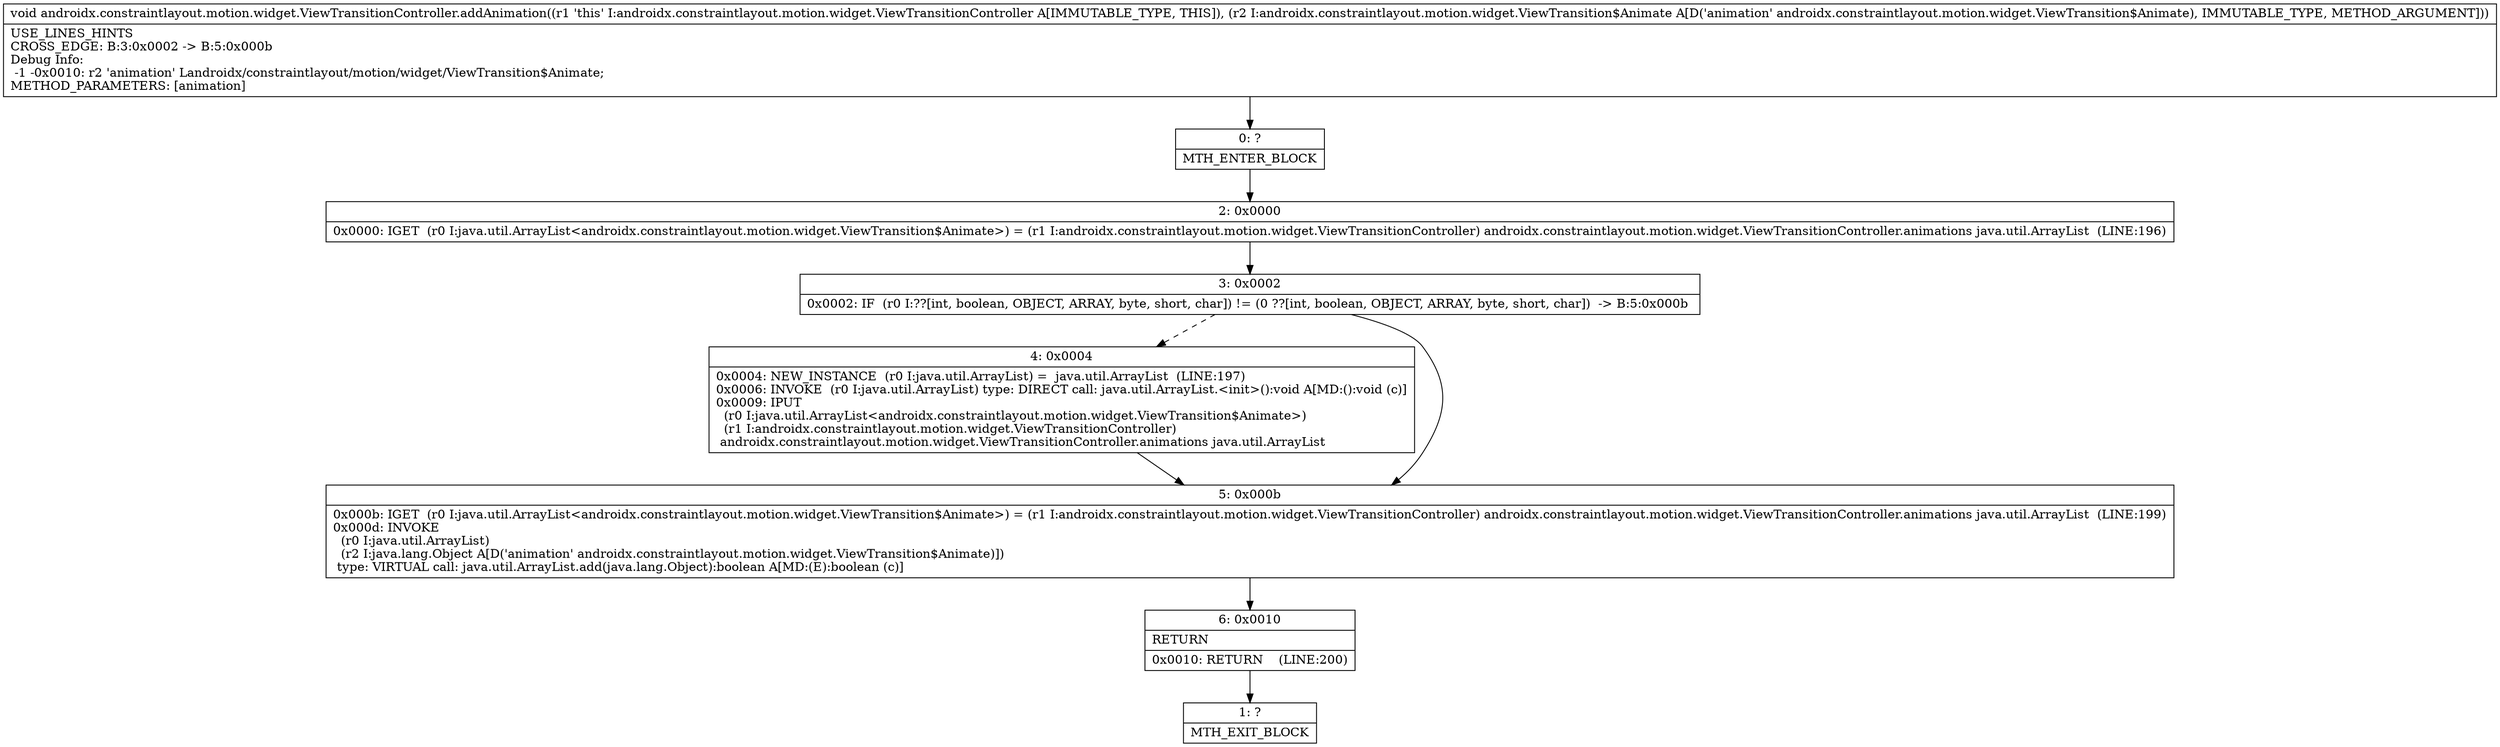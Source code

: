 digraph "CFG forandroidx.constraintlayout.motion.widget.ViewTransitionController.addAnimation(Landroidx\/constraintlayout\/motion\/widget\/ViewTransition$Animate;)V" {
Node_0 [shape=record,label="{0\:\ ?|MTH_ENTER_BLOCK\l}"];
Node_2 [shape=record,label="{2\:\ 0x0000|0x0000: IGET  (r0 I:java.util.ArrayList\<androidx.constraintlayout.motion.widget.ViewTransition$Animate\>) = (r1 I:androidx.constraintlayout.motion.widget.ViewTransitionController) androidx.constraintlayout.motion.widget.ViewTransitionController.animations java.util.ArrayList  (LINE:196)\l}"];
Node_3 [shape=record,label="{3\:\ 0x0002|0x0002: IF  (r0 I:??[int, boolean, OBJECT, ARRAY, byte, short, char]) != (0 ??[int, boolean, OBJECT, ARRAY, byte, short, char])  \-\> B:5:0x000b \l}"];
Node_4 [shape=record,label="{4\:\ 0x0004|0x0004: NEW_INSTANCE  (r0 I:java.util.ArrayList) =  java.util.ArrayList  (LINE:197)\l0x0006: INVOKE  (r0 I:java.util.ArrayList) type: DIRECT call: java.util.ArrayList.\<init\>():void A[MD:():void (c)]\l0x0009: IPUT  \l  (r0 I:java.util.ArrayList\<androidx.constraintlayout.motion.widget.ViewTransition$Animate\>)\l  (r1 I:androidx.constraintlayout.motion.widget.ViewTransitionController)\l androidx.constraintlayout.motion.widget.ViewTransitionController.animations java.util.ArrayList \l}"];
Node_5 [shape=record,label="{5\:\ 0x000b|0x000b: IGET  (r0 I:java.util.ArrayList\<androidx.constraintlayout.motion.widget.ViewTransition$Animate\>) = (r1 I:androidx.constraintlayout.motion.widget.ViewTransitionController) androidx.constraintlayout.motion.widget.ViewTransitionController.animations java.util.ArrayList  (LINE:199)\l0x000d: INVOKE  \l  (r0 I:java.util.ArrayList)\l  (r2 I:java.lang.Object A[D('animation' androidx.constraintlayout.motion.widget.ViewTransition$Animate)])\l type: VIRTUAL call: java.util.ArrayList.add(java.lang.Object):boolean A[MD:(E):boolean (c)]\l}"];
Node_6 [shape=record,label="{6\:\ 0x0010|RETURN\l|0x0010: RETURN    (LINE:200)\l}"];
Node_1 [shape=record,label="{1\:\ ?|MTH_EXIT_BLOCK\l}"];
MethodNode[shape=record,label="{void androidx.constraintlayout.motion.widget.ViewTransitionController.addAnimation((r1 'this' I:androidx.constraintlayout.motion.widget.ViewTransitionController A[IMMUTABLE_TYPE, THIS]), (r2 I:androidx.constraintlayout.motion.widget.ViewTransition$Animate A[D('animation' androidx.constraintlayout.motion.widget.ViewTransition$Animate), IMMUTABLE_TYPE, METHOD_ARGUMENT]))  | USE_LINES_HINTS\lCROSS_EDGE: B:3:0x0002 \-\> B:5:0x000b\lDebug Info:\l  \-1 \-0x0010: r2 'animation' Landroidx\/constraintlayout\/motion\/widget\/ViewTransition$Animate;\lMETHOD_PARAMETERS: [animation]\l}"];
MethodNode -> Node_0;Node_0 -> Node_2;
Node_2 -> Node_3;
Node_3 -> Node_4[style=dashed];
Node_3 -> Node_5;
Node_4 -> Node_5;
Node_5 -> Node_6;
Node_6 -> Node_1;
}

